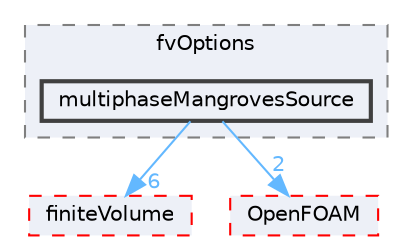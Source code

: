 digraph "src/waveModels/fvOptions/multiphaseMangrovesSource"
{
 // LATEX_PDF_SIZE
  bgcolor="transparent";
  edge [fontname=Helvetica,fontsize=10,labelfontname=Helvetica,labelfontsize=10];
  node [fontname=Helvetica,fontsize=10,shape=box,height=0.2,width=0.4];
  compound=true
  subgraph clusterdir_b481f80ac710a1b64a0a791b4c7b5f68 {
    graph [ bgcolor="#edf0f7", pencolor="grey50", label="fvOptions", fontname=Helvetica,fontsize=10 style="filled,dashed", URL="dir_b481f80ac710a1b64a0a791b4c7b5f68.html",tooltip=""]
  dir_f9b35720d468d371022481348a088842 [label="multiphaseMangrovesSource", fillcolor="#edf0f7", color="grey25", style="filled,bold", URL="dir_f9b35720d468d371022481348a088842.html",tooltip=""];
  }
  dir_9bd15774b555cf7259a6fa18f99fe99b [label="finiteVolume", fillcolor="#edf0f7", color="red", style="filled,dashed", URL="dir_9bd15774b555cf7259a6fa18f99fe99b.html",tooltip=""];
  dir_c5473ff19b20e6ec4dfe5c310b3778a8 [label="OpenFOAM", fillcolor="#edf0f7", color="red", style="filled,dashed", URL="dir_c5473ff19b20e6ec4dfe5c310b3778a8.html",tooltip=""];
  dir_f9b35720d468d371022481348a088842->dir_9bd15774b555cf7259a6fa18f99fe99b [headlabel="6", labeldistance=1.5 headhref="dir_002488_001387.html" href="dir_002488_001387.html" color="steelblue1" fontcolor="steelblue1"];
  dir_f9b35720d468d371022481348a088842->dir_c5473ff19b20e6ec4dfe5c310b3778a8 [headlabel="2", labeldistance=1.5 headhref="dir_002488_002695.html" href="dir_002488_002695.html" color="steelblue1" fontcolor="steelblue1"];
}
